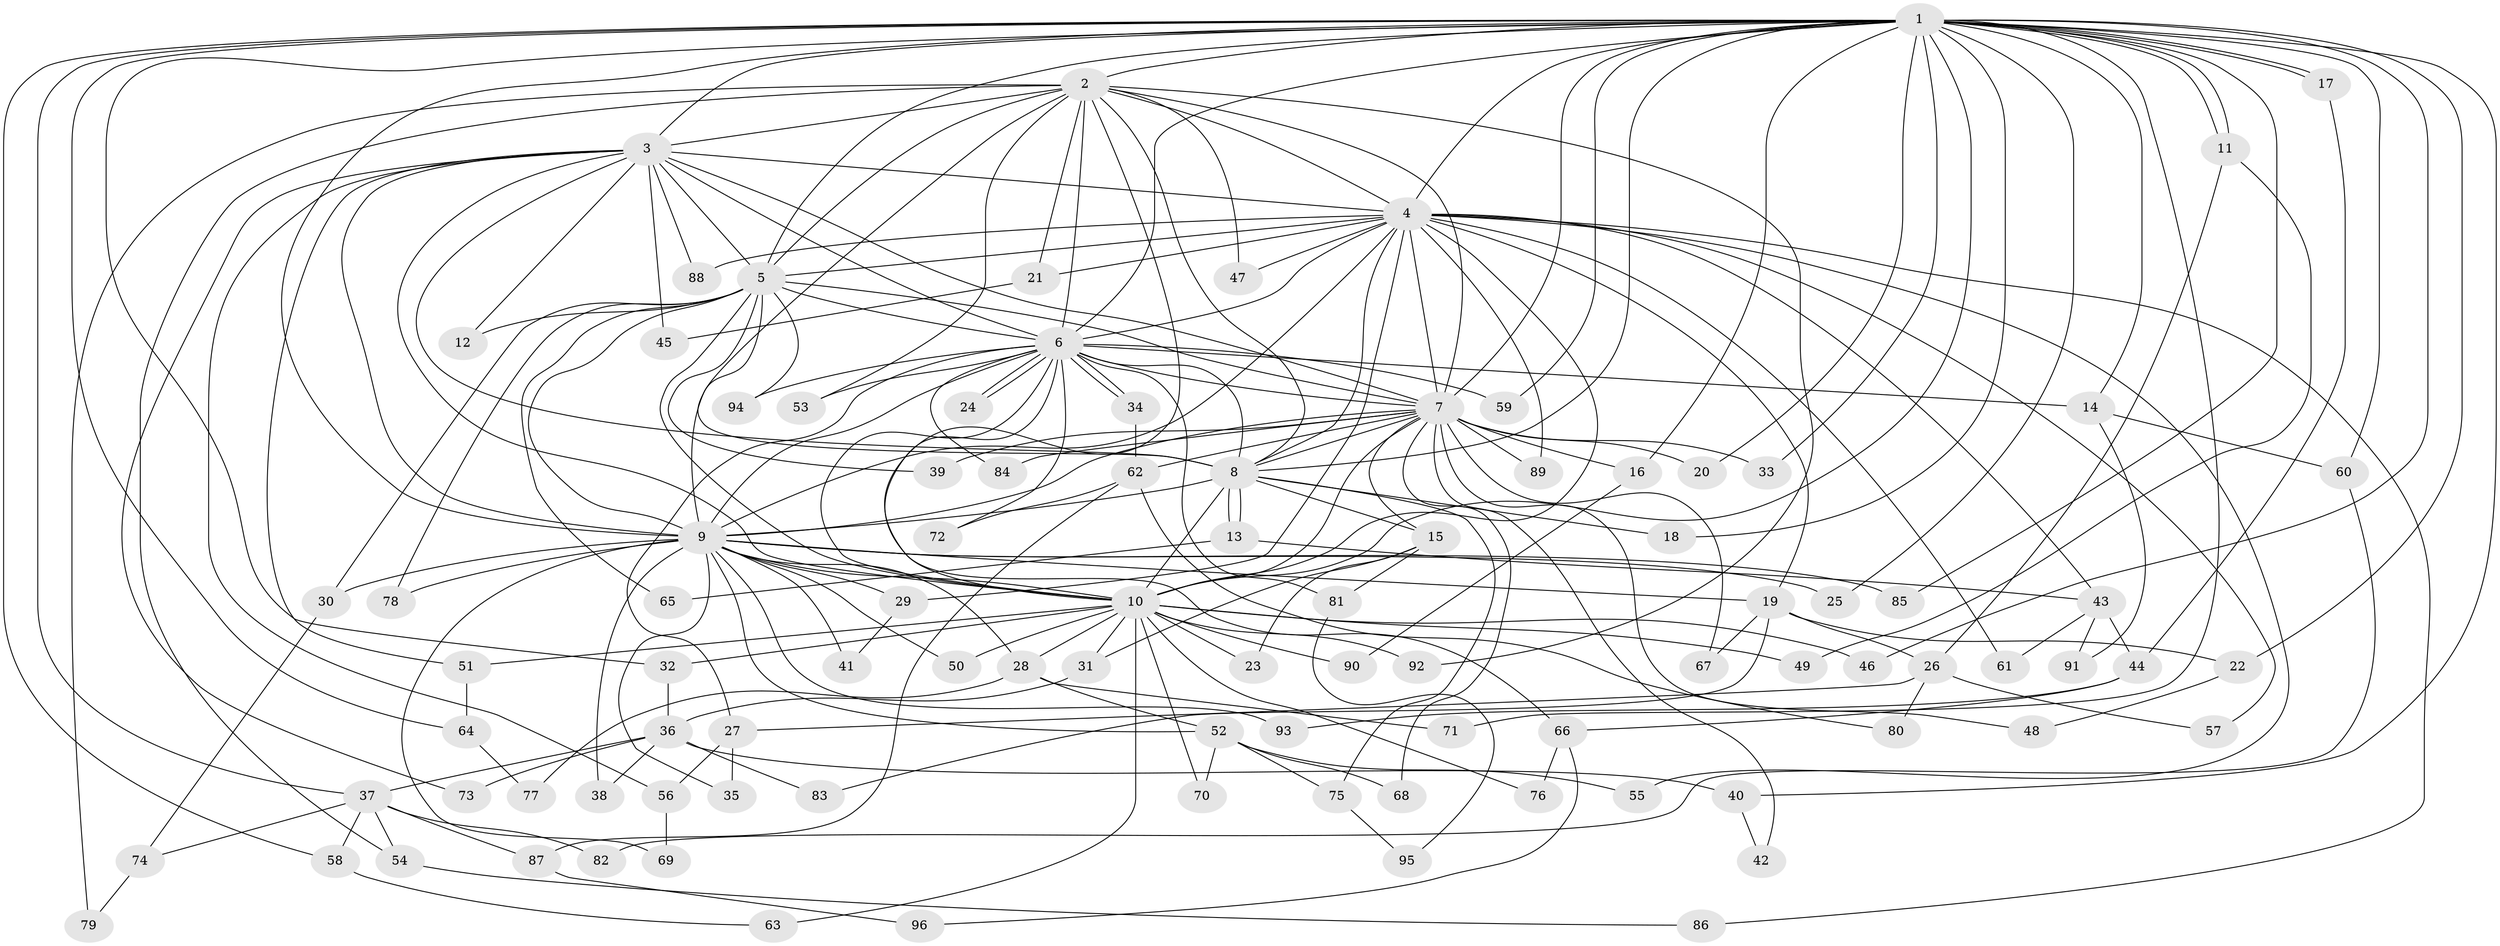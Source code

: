 // coarse degree distribution, {24: 0.029411764705882353, 14: 0.014705882352941176, 19: 0.029411764705882353, 2: 0.38235294117647056, 4: 0.07352941176470588, 11: 0.014705882352941176, 5: 0.058823529411764705, 1: 0.014705882352941176, 3: 0.27941176470588236, 7: 0.029411764705882353, 18: 0.014705882352941176, 20: 0.014705882352941176, 6: 0.029411764705882353, 13: 0.014705882352941176}
// Generated by graph-tools (version 1.1) at 2025/36/03/04/25 23:36:15]
// undirected, 96 vertices, 217 edges
graph export_dot {
  node [color=gray90,style=filled];
  1;
  2;
  3;
  4;
  5;
  6;
  7;
  8;
  9;
  10;
  11;
  12;
  13;
  14;
  15;
  16;
  17;
  18;
  19;
  20;
  21;
  22;
  23;
  24;
  25;
  26;
  27;
  28;
  29;
  30;
  31;
  32;
  33;
  34;
  35;
  36;
  37;
  38;
  39;
  40;
  41;
  42;
  43;
  44;
  45;
  46;
  47;
  48;
  49;
  50;
  51;
  52;
  53;
  54;
  55;
  56;
  57;
  58;
  59;
  60;
  61;
  62;
  63;
  64;
  65;
  66;
  67;
  68;
  69;
  70;
  71;
  72;
  73;
  74;
  75;
  76;
  77;
  78;
  79;
  80;
  81;
  82;
  83;
  84;
  85;
  86;
  87;
  88;
  89;
  90;
  91;
  92;
  93;
  94;
  95;
  96;
  1 -- 2;
  1 -- 3;
  1 -- 4;
  1 -- 5;
  1 -- 6;
  1 -- 7;
  1 -- 8;
  1 -- 9;
  1 -- 10;
  1 -- 11;
  1 -- 11;
  1 -- 14;
  1 -- 16;
  1 -- 17;
  1 -- 17;
  1 -- 18;
  1 -- 20;
  1 -- 22;
  1 -- 25;
  1 -- 32;
  1 -- 33;
  1 -- 37;
  1 -- 40;
  1 -- 46;
  1 -- 58;
  1 -- 59;
  1 -- 60;
  1 -- 64;
  1 -- 71;
  1 -- 85;
  2 -- 3;
  2 -- 4;
  2 -- 5;
  2 -- 6;
  2 -- 7;
  2 -- 8;
  2 -- 9;
  2 -- 10;
  2 -- 21;
  2 -- 47;
  2 -- 53;
  2 -- 54;
  2 -- 79;
  2 -- 92;
  3 -- 4;
  3 -- 5;
  3 -- 6;
  3 -- 7;
  3 -- 8;
  3 -- 9;
  3 -- 10;
  3 -- 12;
  3 -- 45;
  3 -- 51;
  3 -- 56;
  3 -- 73;
  3 -- 88;
  4 -- 5;
  4 -- 6;
  4 -- 7;
  4 -- 8;
  4 -- 9;
  4 -- 10;
  4 -- 19;
  4 -- 21;
  4 -- 29;
  4 -- 43;
  4 -- 47;
  4 -- 55;
  4 -- 57;
  4 -- 61;
  4 -- 86;
  4 -- 88;
  4 -- 89;
  5 -- 6;
  5 -- 7;
  5 -- 8;
  5 -- 9;
  5 -- 10;
  5 -- 12;
  5 -- 30;
  5 -- 39;
  5 -- 65;
  5 -- 78;
  5 -- 94;
  6 -- 7;
  6 -- 8;
  6 -- 9;
  6 -- 10;
  6 -- 14;
  6 -- 24;
  6 -- 24;
  6 -- 27;
  6 -- 34;
  6 -- 34;
  6 -- 53;
  6 -- 59;
  6 -- 66;
  6 -- 72;
  6 -- 81;
  6 -- 84;
  6 -- 94;
  7 -- 8;
  7 -- 9;
  7 -- 10;
  7 -- 15;
  7 -- 16;
  7 -- 20;
  7 -- 33;
  7 -- 39;
  7 -- 42;
  7 -- 48;
  7 -- 62;
  7 -- 67;
  7 -- 68;
  7 -- 84;
  7 -- 89;
  8 -- 9;
  8 -- 10;
  8 -- 13;
  8 -- 13;
  8 -- 15;
  8 -- 18;
  8 -- 75;
  9 -- 10;
  9 -- 19;
  9 -- 25;
  9 -- 28;
  9 -- 29;
  9 -- 30;
  9 -- 35;
  9 -- 38;
  9 -- 41;
  9 -- 50;
  9 -- 52;
  9 -- 69;
  9 -- 78;
  9 -- 85;
  9 -- 93;
  10 -- 23;
  10 -- 28;
  10 -- 31;
  10 -- 32;
  10 -- 46;
  10 -- 49;
  10 -- 50;
  10 -- 51;
  10 -- 63;
  10 -- 70;
  10 -- 76;
  10 -- 90;
  10 -- 92;
  11 -- 26;
  11 -- 49;
  13 -- 43;
  13 -- 65;
  14 -- 60;
  14 -- 91;
  15 -- 23;
  15 -- 31;
  15 -- 81;
  16 -- 90;
  17 -- 44;
  19 -- 22;
  19 -- 26;
  19 -- 67;
  19 -- 83;
  21 -- 45;
  22 -- 48;
  26 -- 27;
  26 -- 57;
  26 -- 80;
  27 -- 35;
  27 -- 56;
  28 -- 52;
  28 -- 71;
  28 -- 77;
  29 -- 41;
  30 -- 74;
  31 -- 36;
  32 -- 36;
  34 -- 62;
  36 -- 37;
  36 -- 38;
  36 -- 40;
  36 -- 73;
  36 -- 83;
  37 -- 54;
  37 -- 58;
  37 -- 74;
  37 -- 82;
  37 -- 87;
  40 -- 42;
  43 -- 44;
  43 -- 61;
  43 -- 91;
  44 -- 66;
  44 -- 93;
  51 -- 64;
  52 -- 55;
  52 -- 68;
  52 -- 70;
  52 -- 75;
  54 -- 86;
  56 -- 69;
  58 -- 63;
  60 -- 82;
  62 -- 72;
  62 -- 80;
  62 -- 87;
  64 -- 77;
  66 -- 76;
  66 -- 96;
  74 -- 79;
  75 -- 95;
  81 -- 95;
  87 -- 96;
}
